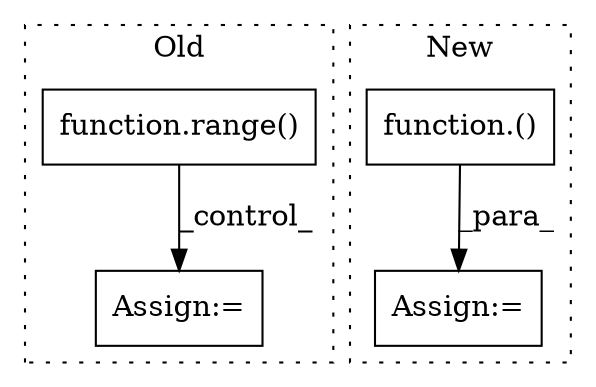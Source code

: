 digraph G {
subgraph cluster0 {
1 [label="function.range()" a="75" s="1010,1030" l="6,1" shape="box"];
4 [label="Assign:=" a="68" s="1044" l="3" shape="box"];
label = "Old";
style="dotted";
}
subgraph cluster1 {
2 [label="function.()" a="75" s="2204,2226" l="10,1" shape="box"];
3 [label="Assign:=" a="68" s="2198" l="6" shape="box"];
label = "New";
style="dotted";
}
1 -> 4 [label="_control_"];
2 -> 3 [label="_para_"];
}